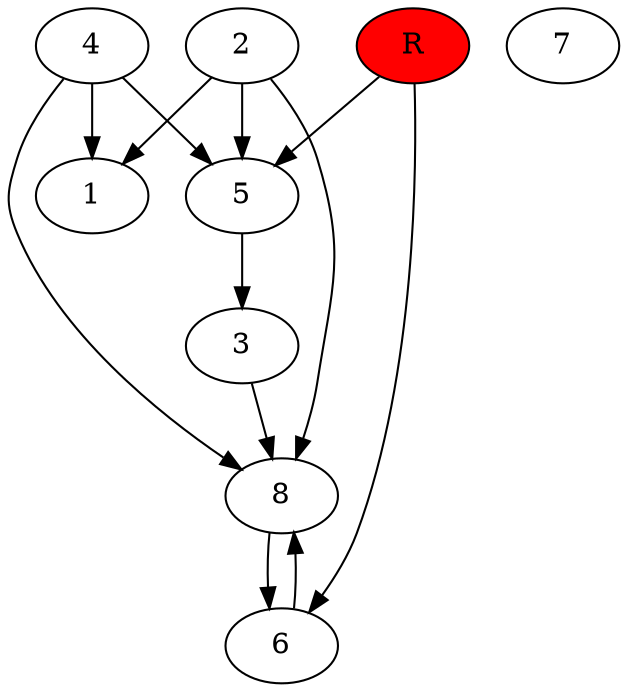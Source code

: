 digraph prb4714 {
	1
	2
	3
	4
	5
	6
	7
	8
	R [fillcolor="#ff0000" style=filled]
	2 -> 1
	2 -> 5
	2 -> 8
	3 -> 8
	4 -> 1
	4 -> 5
	4 -> 8
	5 -> 3
	6 -> 8
	8 -> 6
	R -> 5
	R -> 6
}
